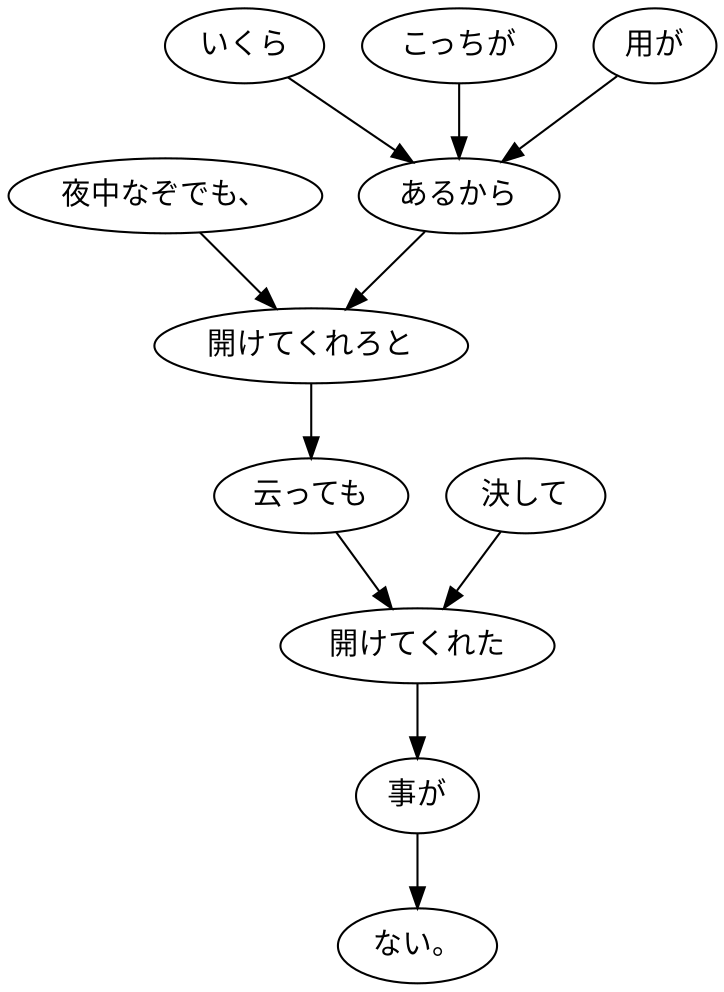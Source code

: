 digraph graph6437 {
	node0 [label="夜中なぞでも、"];
	node1 [label="いくら"];
	node2 [label="こっちが"];
	node3 [label="用が"];
	node4 [label="あるから"];
	node5 [label="開けてくれろと"];
	node6 [label="云っても"];
	node7 [label="決して"];
	node8 [label="開けてくれた"];
	node9 [label="事が"];
	node10 [label="ない。"];
	node0 -> node5;
	node1 -> node4;
	node2 -> node4;
	node3 -> node4;
	node4 -> node5;
	node5 -> node6;
	node6 -> node8;
	node7 -> node8;
	node8 -> node9;
	node9 -> node10;
}
